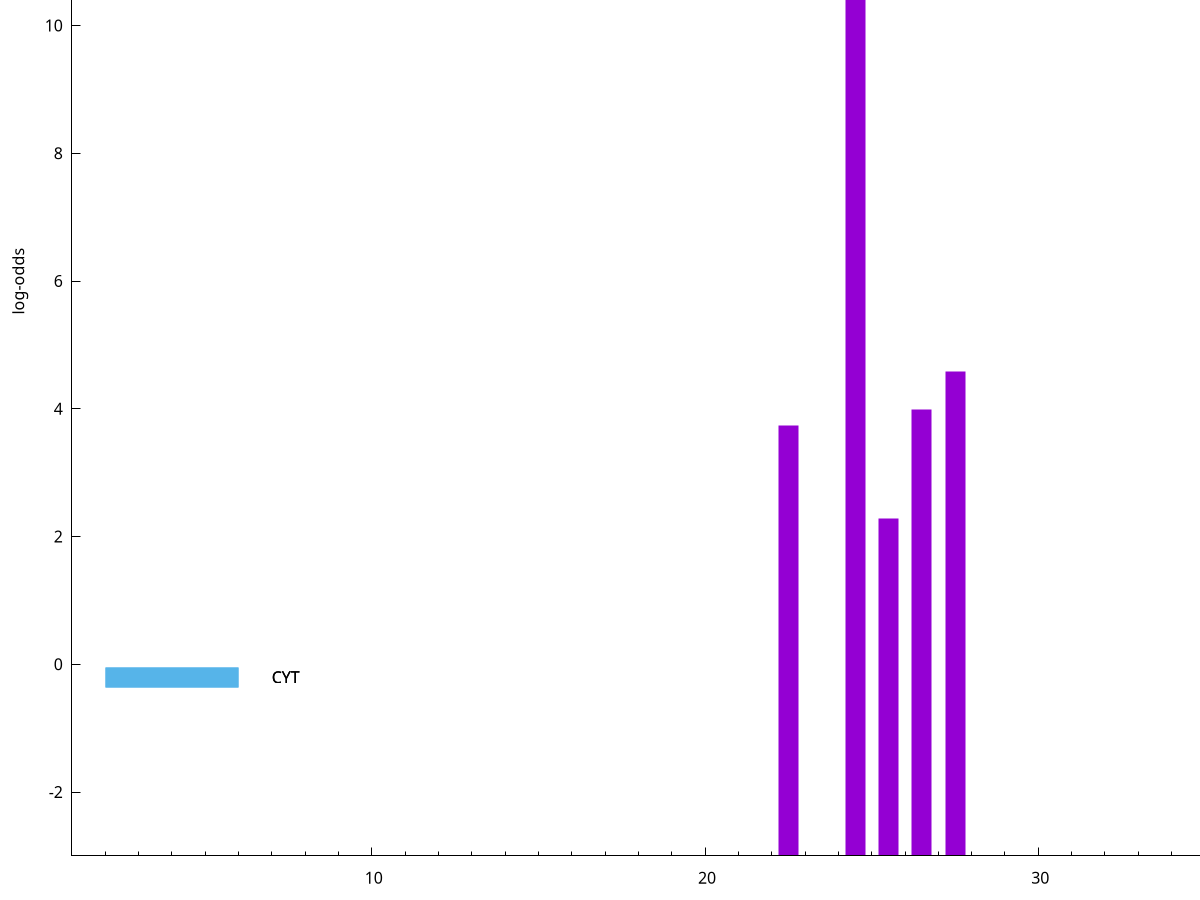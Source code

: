 set title "LipoP predictions for SRR5666568.gff"
set size 2., 1.4
set xrange [1:70] 
set mxtics 10
set yrange [-3:15]
set y2range [0:18]
set ylabel "log-odds"
set term postscript eps color solid "Helvetica" 30
set output "SRR5666568.gff516.eps"
set arrow from 2,13.2382 to 6,13.2382 nohead lt 1 lw 20
set label "SpI" at 7,13.2382
set arrow from 2,-0.200913 to 6,-0.200913 nohead lt 3 lw 20
set label "CYT" at 7,-0.200913
set arrow from 2,-0.200913 to 6,-0.200913 nohead lt 3 lw 20
set label "CYT" at 7,-0.200913
set arrow from 2,13.2382 to 6,13.2382 nohead lt 1 lw 20
set label "SpI" at 7,13.2382
# NOTE: The scores below are the log-odds scores with the threshold
# NOTE: subtracted (a hack to make gnuplot make the histogram all
# NOTE: look nice).
plot "-" axes x1y2 title "" with impulses lt 1 lw 20
24.500000 16.229500
27.500000 7.585820
26.500000 6.987720
22.500000 6.739750
25.500000 5.277670
e
exit
